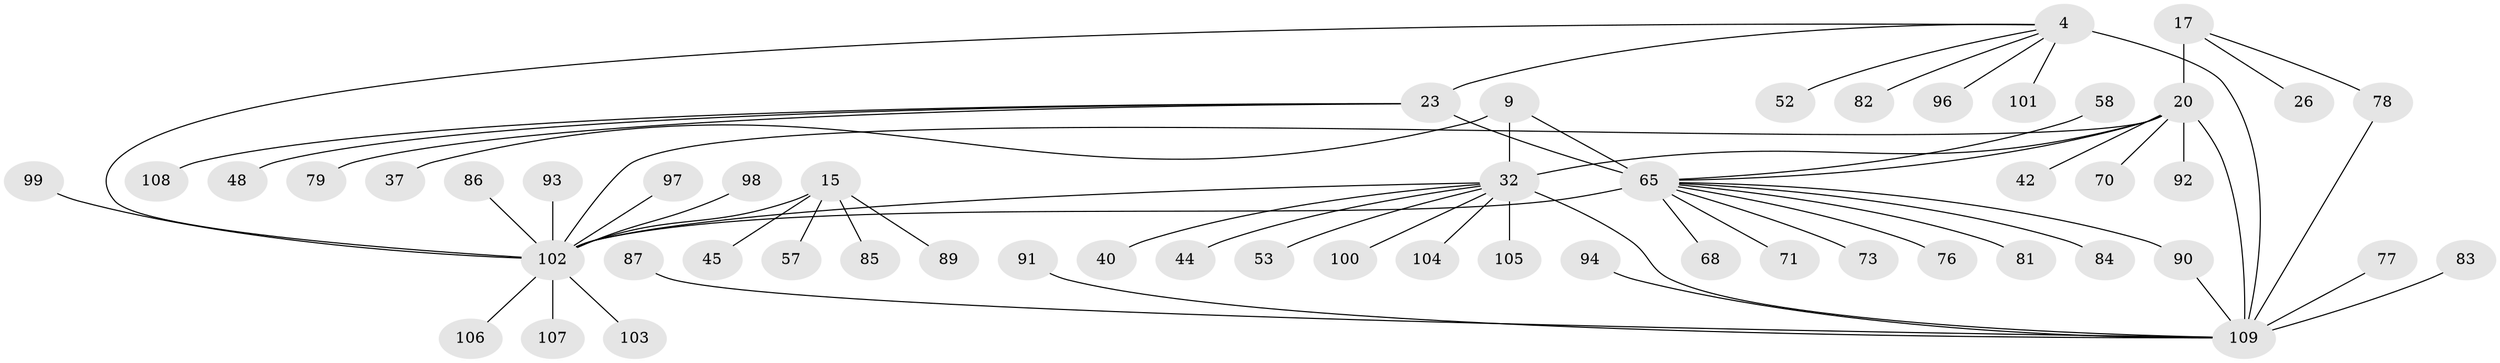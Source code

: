 // original degree distribution, {7: 0.05504587155963303, 5: 0.06422018348623854, 10: 0.009174311926605505, 16: 0.009174311926605505, 9: 0.03669724770642202, 6: 0.045871559633027525, 12: 0.009174311926605505, 11: 0.009174311926605505, 1: 0.6330275229357798, 3: 0.027522935779816515, 2: 0.09174311926605505, 4: 0.009174311926605505}
// Generated by graph-tools (version 1.1) at 2025/55/03/09/25 04:55:04]
// undirected, 54 vertices, 61 edges
graph export_dot {
graph [start="1"]
  node [color=gray90,style=filled];
  4 [super="+1"];
  9 [super="+7"];
  15 [super="+14"];
  17 [super="+16"];
  20 [super="+18+19"];
  23 [super="+22"];
  26;
  32 [super="+10"];
  37;
  40;
  42;
  44;
  45;
  48;
  52;
  53;
  57;
  58;
  65 [super="+25+50+54"];
  68;
  70;
  71;
  73 [super="+62"];
  76;
  77 [super="+56"];
  78 [super="+75"];
  79 [super="+59"];
  81;
  82 [super="+41"];
  83;
  84;
  85;
  86;
  87;
  89;
  90 [super="+80"];
  91;
  92;
  93 [super="+36"];
  94;
  96;
  97 [super="+66+74"];
  98 [super="+95"];
  99;
  100;
  101;
  102 [super="+88+13+31+55+61+63+64"];
  103;
  104;
  105;
  106;
  107;
  108;
  109 [super="+69"];
  4 -- 96;
  4 -- 101;
  4 -- 23;
  4 -- 52;
  4 -- 82;
  4 -- 102;
  4 -- 109 [weight=6];
  9 -- 37;
  9 -- 65;
  9 -- 32 [weight=6];
  15 -- 45;
  15 -- 85;
  15 -- 89;
  15 -- 57;
  15 -- 102 [weight=6];
  17 -- 20 [weight=6];
  17 -- 26;
  17 -- 78;
  20 -- 92;
  20 -- 70;
  20 -- 42;
  20 -- 102;
  20 -- 65;
  20 -- 32;
  20 -- 109;
  23 -- 108;
  23 -- 48;
  23 -- 79;
  23 -- 65 [weight=6];
  32 -- 100;
  32 -- 102;
  32 -- 40;
  32 -- 105;
  32 -- 104;
  32 -- 44;
  32 -- 53;
  32 -- 109;
  58 -- 65;
  65 -- 68;
  65 -- 90;
  65 -- 102 [weight=2];
  65 -- 71;
  65 -- 73;
  65 -- 76;
  65 -- 81;
  65 -- 84;
  77 -- 109;
  78 -- 109;
  83 -- 109;
  86 -- 102;
  87 -- 109;
  90 -- 109;
  91 -- 109;
  93 -- 102;
  94 -- 109;
  97 -- 102;
  98 -- 102;
  99 -- 102;
  102 -- 103;
  102 -- 106;
  102 -- 107;
}
